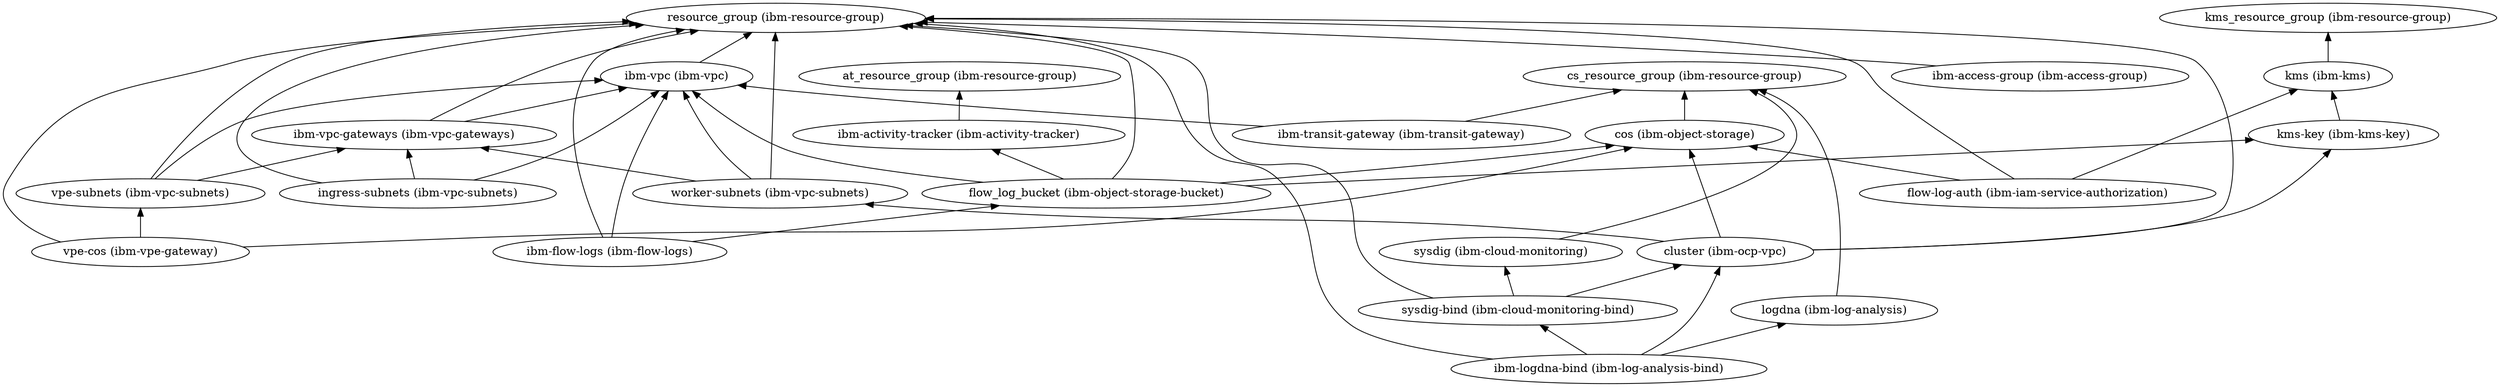 digraph {
    rankdir="BT"
    "ibm-access-group (ibm-access-group)" -> "resource_group (ibm-resource-group)"
"ibm-access-group (ibm-access-group)"
"resource_group (ibm-resource-group)"
"ibm-activity-tracker (ibm-activity-tracker)" -> "at_resource_group (ibm-resource-group)"
"ibm-activity-tracker (ibm-activity-tracker)"
"at_resource_group (ibm-resource-group)"
"sysdig (ibm-cloud-monitoring)" -> "cs_resource_group (ibm-resource-group)"
"sysdig (ibm-cloud-monitoring)"
"cs_resource_group (ibm-resource-group)"
"sysdig-bind (ibm-cloud-monitoring-bind)" -> "cluster (ibm-ocp-vpc)"
"sysdig-bind (ibm-cloud-monitoring-bind)" -> "resource_group (ibm-resource-group)"
"sysdig-bind (ibm-cloud-monitoring-bind)" -> "sysdig (ibm-cloud-monitoring)"
"sysdig-bind (ibm-cloud-monitoring-bind)"
"cluster (ibm-ocp-vpc)" -> "resource_group (ibm-resource-group)"
"cluster (ibm-ocp-vpc)" -> "cos (ibm-object-storage)"
"cluster (ibm-ocp-vpc)" -> "worker-subnets (ibm-vpc-subnets)"
"cluster (ibm-ocp-vpc)" -> "kms-key (ibm-kms-key)"
"cluster (ibm-ocp-vpc)"
"cos (ibm-object-storage)" -> "cs_resource_group (ibm-resource-group)"
"cos (ibm-object-storage)"
"worker-subnets (ibm-vpc-subnets)" -> "resource_group (ibm-resource-group)"
"worker-subnets (ibm-vpc-subnets)" -> "ibm-vpc (ibm-vpc)"
"worker-subnets (ibm-vpc-subnets)" -> "ibm-vpc-gateways (ibm-vpc-gateways)"
"worker-subnets (ibm-vpc-subnets)"
"ibm-vpc (ibm-vpc)" -> "resource_group (ibm-resource-group)"
"ibm-vpc (ibm-vpc)"
"ibm-vpc-gateways (ibm-vpc-gateways)" -> "resource_group (ibm-resource-group)"
"ibm-vpc-gateways (ibm-vpc-gateways)" -> "ibm-vpc (ibm-vpc)"
"ibm-vpc-gateways (ibm-vpc-gateways)"
"kms-key (ibm-kms-key)" -> "kms (ibm-kms)"
"kms-key (ibm-kms-key)"
"kms (ibm-kms)" -> "kms_resource_group (ibm-resource-group)"
"kms (ibm-kms)"
"kms_resource_group (ibm-resource-group)"
"ibm-flow-logs (ibm-flow-logs)" -> "resource_group (ibm-resource-group)"
"ibm-flow-logs (ibm-flow-logs)" -> "flow_log_bucket (ibm-object-storage-bucket)"
"ibm-flow-logs (ibm-flow-logs)" -> "ibm-vpc (ibm-vpc)"
"ibm-flow-logs (ibm-flow-logs)"
"flow_log_bucket (ibm-object-storage-bucket)" -> "resource_group (ibm-resource-group)"
"flow_log_bucket (ibm-object-storage-bucket)" -> "cos (ibm-object-storage)"
"flow_log_bucket (ibm-object-storage-bucket)" -> "kms-key (ibm-kms-key)"
"flow_log_bucket (ibm-object-storage-bucket)" -> "ibm-activity-tracker (ibm-activity-tracker)"
"flow_log_bucket (ibm-object-storage-bucket)" -> "ibm-vpc (ibm-vpc)"
"flow_log_bucket (ibm-object-storage-bucket)"
"flow-log-auth (ibm-iam-service-authorization)" -> "kms (ibm-kms)"
"flow-log-auth (ibm-iam-service-authorization)" -> "cos (ibm-object-storage)"
"flow-log-auth (ibm-iam-service-authorization)" -> "resource_group (ibm-resource-group)"
"flow-log-auth (ibm-iam-service-authorization)"
"logdna (ibm-log-analysis)" -> "cs_resource_group (ibm-resource-group)"
"logdna (ibm-log-analysis)"
"ibm-logdna-bind (ibm-log-analysis-bind)" -> "cluster (ibm-ocp-vpc)"
"ibm-logdna-bind (ibm-log-analysis-bind)" -> "resource_group (ibm-resource-group)"
"ibm-logdna-bind (ibm-log-analysis-bind)" -> "logdna (ibm-log-analysis)"
"ibm-logdna-bind (ibm-log-analysis-bind)" -> "sysdig-bind (ibm-cloud-monitoring-bind)"
"ibm-logdna-bind (ibm-log-analysis-bind)"
"vpe-subnets (ibm-vpc-subnets)" -> "resource_group (ibm-resource-group)"
"vpe-subnets (ibm-vpc-subnets)" -> "ibm-vpc (ibm-vpc)"
"vpe-subnets (ibm-vpc-subnets)" -> "ibm-vpc-gateways (ibm-vpc-gateways)"
"vpe-subnets (ibm-vpc-subnets)"
"ingress-subnets (ibm-vpc-subnets)" -> "resource_group (ibm-resource-group)"
"ingress-subnets (ibm-vpc-subnets)" -> "ibm-vpc (ibm-vpc)"
"ingress-subnets (ibm-vpc-subnets)" -> "ibm-vpc-gateways (ibm-vpc-gateways)"
"ingress-subnets (ibm-vpc-subnets)"
"vpe-cos (ibm-vpe-gateway)" -> "resource_group (ibm-resource-group)"
"vpe-cos (ibm-vpe-gateway)" -> "vpe-subnets (ibm-vpc-subnets)"
"vpe-cos (ibm-vpe-gateway)" -> "cos (ibm-object-storage)"
"vpe-cos (ibm-vpe-gateway)"
"ibm-transit-gateway (ibm-transit-gateway)" -> "cs_resource_group (ibm-resource-group)"
"ibm-transit-gateway (ibm-transit-gateway)" -> "ibm-vpc (ibm-vpc)"
"ibm-transit-gateway (ibm-transit-gateway)"
  }